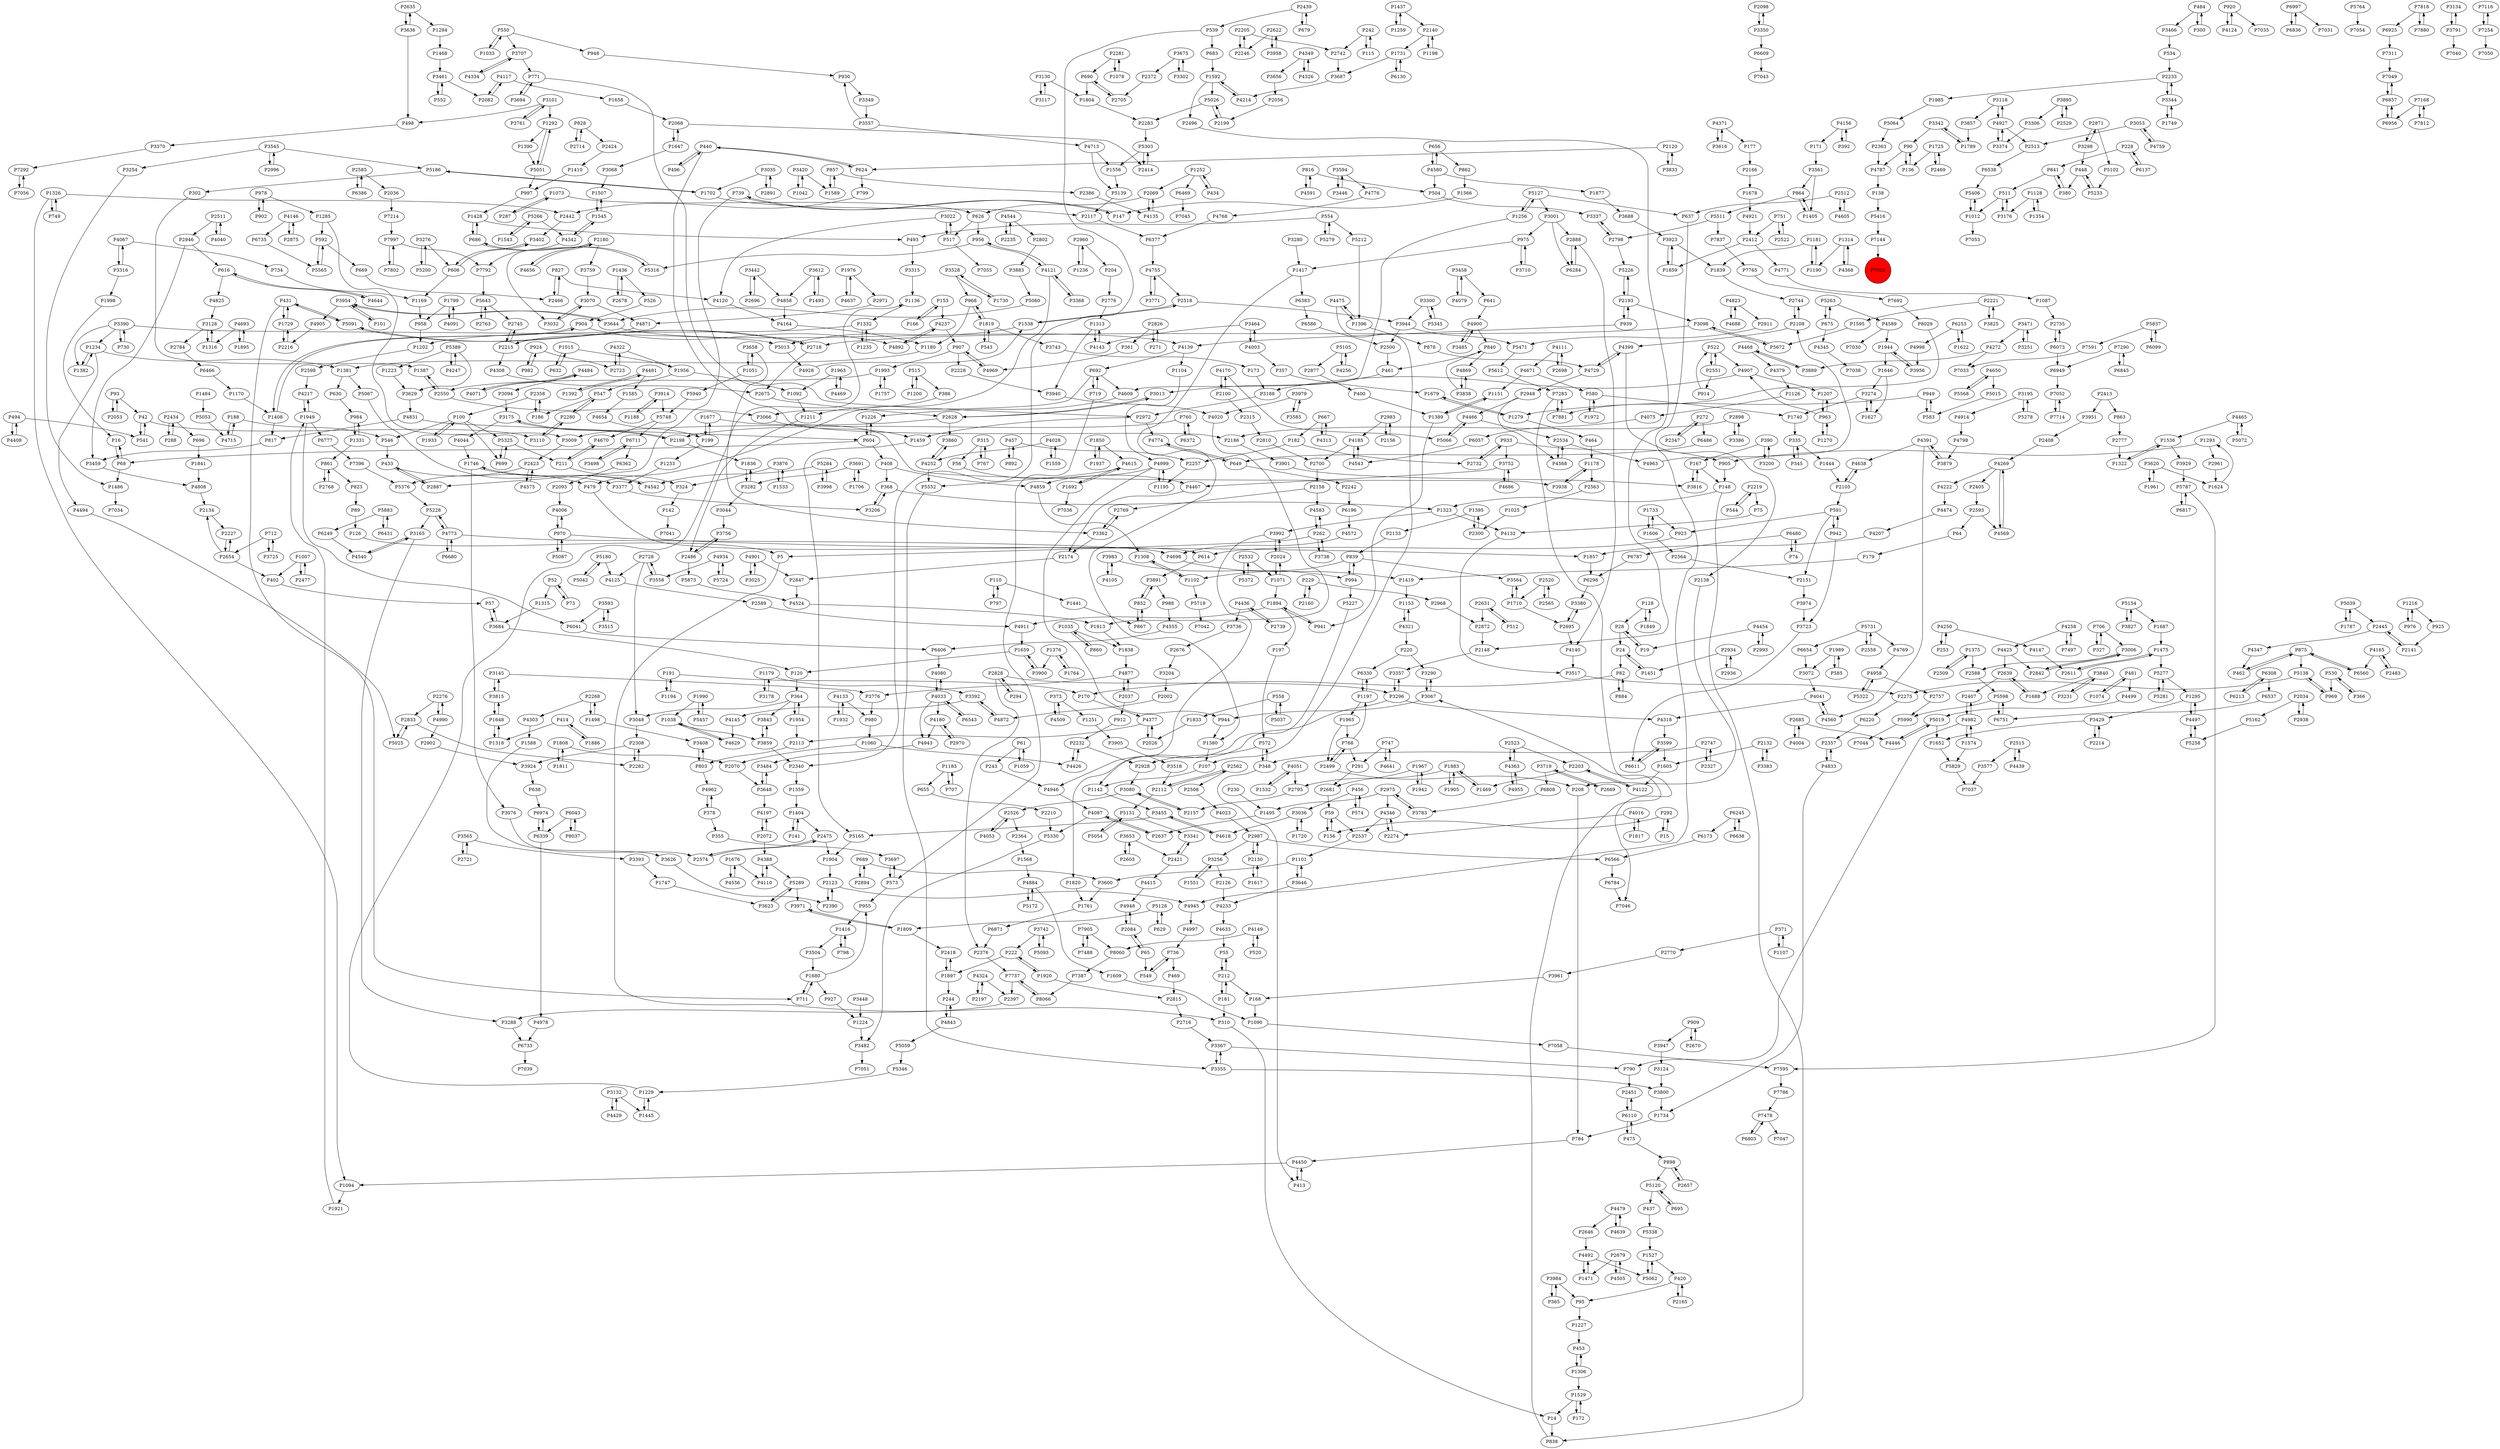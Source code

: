 digraph {
	P1428 -> P493
	P1498 -> P3408
	P2442 -> P3402
	P968 -> P1180
	P4877 -> P2037
	P2072 -> P4197
	P2358 -> P100
	P1687 -> P1475
	P4962 -> P378
	P3761 -> P3101
	P2098 -> P3350
	P1007 -> P2477
	P4067 -> P734
	P4143 -> P1313
	P3992 -> P2024
	P2961 -> P1624
	P3165 -> P3288
	P504 -> P3337
	P89 -> P126
	P4466 -> P5066
	P5568 -> P4650
	P3175 -> P2198
	P1007 -> P402
	P839 -> P994
	P1376 -> P1764
	P2523 -> P2203
	P4033 -> P4180
	P4197 -> P2072
	P2002 -> P4872
	P1252 -> P434
	P14 -> P838
	P768 -> P1197
	P4020 -> P1913
	P1436 -> P526
	P3974 -> P3723
	P138 -> P5416
	P2728 -> P4125
	P3648 -> P4197
	P4140 -> P3517
	P4871 -> P2215
	P2871 -> P3298
	P5062 -> P1527
	P1059 -> P61
	P1012 -> P5406
	P4222 -> P4474
	P2108 -> P4399
	P481 -> P1074
	P6537 -> P6751
	P3302 -> P3675
	P1322 -> P1536
	P534 -> P2233
	P1894 -> P197
	P335 -> P1444
	P2232 -> P2928
	P1993 -> P1757
	P7905 -> P7488
	P3464 -> P4003
	P3350 -> P2098
	P2157 -> P3080
	P1809 -> P2418
	P420 -> P2165
	P2993 -> P4454
	P5087 -> P970
	P1404 -> P141
	P4715 -> P188
	P1354 -> P1128
	P4117 -> P1658
	P1897 -> P2418
	P898 -> P2657
	P6298 -> P3380
	P790 -> P2451
	P920 -> P4124
	P68 -> P16
	P1877 -> P3688
	P2412 -> P4771
	P827 -> P2466
	P2551 -> P914
	P6997 -> P6836
	P2423 -> P5376
	P2888 -> P6284
	P3504 -> P1680
	P1416 -> P3504
	P1605 -> P4122
	P4755 -> P3771
	P3594 -> P3446
	P1841 -> P4808
	P498 -> P3370
	P3274 -> P1627
	P4349 -> P4326
	P2744 -> P2108
	P686 -> P5316
	P1710 -> P2695
	P5131 -> P5054
	P4650 -> P5568
	P3697 -> P573
	P912 -> P2232
	P4997 -> P736
	P4637 -> P1976
	P4921 -> P2412
	P4237 -> P907
	P4347 -> P462
	P4575 -> P2423
	P1622 -> P6253
	P1734 -> P784
	P1256 -> P4609
	P5764 -> P7054
	P220 -> P3290
	P4798 -> P3879
	P390 -> P167
	P2934 -> P1451
	P857 -> P2386
	P994 -> P839
	P592 -> P669
	P100 -> P1933
	P626 -> P956
	P2565 -> P2520
	P4481 -> P1585
	P2268 -> P1498
	P2340 -> P1359
	P2280 -> P547
	P5719 -> P7042
	P3442 -> P4858
	P4474 -> P4207
	P1259 -> P1437
	P4943 -> P3484
	P294 -> P2828
	P1725 -> P136
	P4524 -> P1913
	P3742 -> P5093
	P949 -> P583
	P4147 -> P2611
	P949 -> P1279
	P2739 -> P4436
	P2445 -> P2141
	P1316 -> P3128
	P630 -> P984
	P3455 -> P5165
	P4363 -> P2523
	P1857 -> P6298
	P5072 -> P4465
	P3688 -> P3923
	P4492 -> P1471
	P3390 -> P5013
	P3251 -> P3471
	P574 -> P456
	P4946 -> P4087
	P3101 -> P3761
	P1659 -> P3900
	P3938 -> P1178
	P4773 -> P5228
	P573 -> P3697
	P541 -> P42
	P707 -> P1183
	P2551 -> P522
	P16 -> P68
	P4170 -> P2100
	P4589 -> P7030
	P1234 -> P1382
	P302 -> P1387
	P930 -> P3349
	P15 -> P292
	P3984 -> P365
	P3124 -> P3800
	P4016 -> P2274
	P2123 -> P2390
	P469 -> P2815
	P1417 -> P1380
	P4149 -> P520
	P4149 -> P8060
	P5066 -> P4466
	P3393 -> P1747
	P3593 -> P3515
	P6611 -> P3599
	P1382 -> P1234
	P6220 -> P2357
	P5059 -> P5346
	P4823 -> P2911
	P924 -> P982
	P5552 -> P3355
	P768 -> P291
	P484 -> P300
	P7478 -> P6803
	P1405 -> P864
	P522 -> P4907
	P771 -> P2972
	P1292 -> P1390
	P90 -> P136
	P580 -> P1972
	P2424 -> P1410
	P288 -> P2434
	P2282 -> P2308
	P712 -> P3725
	P390 -> P3200
	P7214 -> P7997
	P2898 -> P2186
	P1107 -> P371
	P291 -> P2681
	P4388 -> P4110
	P3001 -> P6284
	P1617 -> P2130
	P2469 -> P1725
	P4771 -> P1087
	P4755 -> P2518
	P1094 -> P1921
	P2113 -> P803
	P1390 -> P5051
	P3044 -> P3756
	P5105 -> P4256
	P7591 -> P7033
	P3001 -> P2888
	P5015 -> P583
	P2611 -> P1475
	P6073 -> P6949
	P1178 -> P2563
	P4185 -> P2700
	P82 -> P170
	P4324 -> P2397
	P1559 -> P4028
	P624 -> P440
	P924 -> P2723
	P2747 -> P348
	P958 -> P1202
	P4572 -> P4698
	P675 -> P4345
	P5154 -> P3827
	P2105 -> P591
	P4170 -> P5066
	P366 -> P530
	P2875 -> P4146
	P5064 -> P2363
	P153 -> P166
	P4436 -> P2739
	P4346 -> P2537
	P3710 -> P975
	P4945 -> P4997
	P1985 -> P5064
	P1895 -> P4693
	P909 -> P2670
	P2654 -> P2227
	P3035 -> P2891
	P655 -> P2210
	P3545 -> P3254
	P6469 -> P7045
	P3098 -> P2718
	P5883 -> P6249
	P695 -> P5120
	P4892 -> P4237
	P335 -> P345
	P7997 -> P7792
	P1073 -> P287
	P3833 -> P2120
	P3594 -> P4776
	P3471 -> P4272
	P616 -> P4825
	P5731 -> P2558
	P2215 -> P4308
	P5 -> P310
	P3429 -> P2214
	P840 -> P4869
	P4859 -> P1308
	P4774 -> P649
	P3771 -> P4755
	P3840 -> P3231
	P2034 -> P2938
	P2718 -> P2675
	P2987 -> P6566
	P2130 -> P2987
	P2216 -> P1729
	P8029 -> P7881
	P197 -> P572
	P1990 -> P1038
	P3256 -> P1551
	P573 -> P955
	P414 -> P1886
	P2972 -> P1459
	P1015 -> P1956
	P7818 -> P6925
	P4146 -> P2875
	P1949 -> P6041
	P7997 -> P7802
	P4982 -> P2407
	P1252 -> P2069
	P3859 -> P2340
	P1652 -> P5829
	P6383 -> P6586
	P4580 -> P1877
	P4391 -> P3879
	P3022 -> P517
	P2523 -> P4363
	P1949 -> P6777
	P3298 -> P448
	P6609 -> P7043
	P2439 -> P679
	P1170 -> P1408
	P1035 -> P860
	P4544 -> P2802
	P3653 -> P2421
	P2522 -> P751
	P4877 -> P3776
	P3725 -> P712
	P892 -> P457
	P1595 -> P5672
	P2558 -> P5731
	P1574 -> P5829
	P1677 -> P199
	P3752 -> P4467
	P2308 -> P2282
	P6330 -> P1197
	P28 -> P19
	P402 -> P57
	P3420 -> P1589
	P315 -> P56
	P1545 -> P4342
	P6099 -> P5837
	P5172 -> P4884
	P1226 -> P604
	P4321 -> P220
	P6308 -> P6537
	P683 -> P1592
	P1408 -> P904
	P1416 -> P798
	P4091 -> P1799
	P6480 -> P74
	P4446 -> P5019
	P1313 -> P4143
	P3485 -> P4900
	P768 -> P2499
	P3342 -> P90
	P1883 -> P1905
	P2698 -> P4111
	P526 -> P904
	P494 -> P4408
	P7396 -> P5376
	P1536 -> P1322
	P4823 -> P4688
	P3743 -> P173
	P2205 -> P2742
	P4345 -> P7038
	P5289 -> P3971
	P3838 -> P4869
	P4326 -> P4349
	P5200 -> P3276
	P970 -> P4006
	P546 -> P433
	P2174 -> P2847
	P878 -> P4729
	P2888 -> P4140
	P692 -> P719
	P1486 -> P7034
	P686 -> P1428
	P1624 -> P1293
	P948 -> P930
	P1285 -> P3009
	P4003 -> P357
	P6711 -> P3498
	P167 -> P3816
	P1313 -> P3940
	P3827 -> P5154
	P1538 -> P5013
	P1169 -> P958
	P4322 -> P1956
	P220 -> P6330
	P5565 -> P592
	P5102 -> P5233
	P1408 -> P817
	P5165 -> P1904
	P7283 -> P7046
	P6925 -> P7311
	P591 -> P942
	P3254 -> P1486
	P4468 -> P3889
	P2550 -> P3066
	P2716 -> P3367
	P1592 -> P5026
	P110 -> P797
	P1731 -> P6130
	P24 -> P1451
	P1799 -> P4091
	P5093 -> P3742
	P3561 -> P864
	P2414 -> P5303
	P4023 -> P2987
	P5180 -> P4125
	P3368 -> P4121
	P4927 -> P3118
	P1976 -> P4637
	P1648 -> P3815
	P7905 -> P8060
	P7290 -> P6949
	P2520 -> P1710
	P3134 -> P3791
	P3374 -> P4927
	P4121 -> P3368
	P4121 -> P956
	P3900 -> P1659
	P6480 -> P6787
	P2439 -> P539
	P547 -> P186
	P1331 -> P984
	P73 -> P52
	P5091 -> P431
	P3392 -> P4145
	P3128 -> P2784
	P7116 -> P7254
	P408 -> P368
	P2407 -> P4982
	P3895 -> P2529
	P550 -> P3707
	P2276 -> P2833
	P272 -> P2347
	P3623 -> P5289
	P852 -> P867
	P3280 -> P1417
	P1179 -> P3178
	P364 -> P3048
	P3924 -> P638
	P1606 -> P1733
	P3006 -> P2842
	P4075 -> P6057
	P6784 -> P7046
	P3296 -> P3357
	P2037 -> P4877
	P182 -> P2732
	P2180 -> P3759
	P3446 -> P3594
	P1417 -> P6383
	P1035 -> P1838
	P558 -> P1833
	P4901 -> P3025
	P42 -> P541
	P6377 -> P4755
	P7168 -> P6956
	P3482 -> P7051
	P4346 -> P2274
	P1306 -> P453
	P2126 -> P4233
	P4497 -> P5258
	P3565 -> P3393
	P2140 -> P1731
	P624 -> P799
	P3646 -> P1101
	P4978 -> P6733
	P1507 -> P1545
	P6560 -> P875
	P5837 -> P6099
	P2842 -> P3006
	P4670 -> P211
	P4439 -> P2515
	P2675 -> P2628
	P3859 -> P3843
	P2165 -> P420
	P2315 -> P2810
	P262 -> P3738
	P1730 -> P3528
	P4469 -> P1963
	P1920 -> P222
	P2872 -> P2148
	P4252 -> P5552
	P6057 -> P4543
	P2357 -> P4833
	P861 -> P823
	P4540 -> P3165
	P4969 -> P907
	P4467 -> P2174
	P3118 -> P3857
	P7714 -> P7052
	P530 -> P969
	P1306 -> P1529
	P433 -> P479
	P2971 -> P4871
	P2728 -> P3558
	P1256 -> P5127
	P3905 -> P3518
	P816 -> P4591
	P368 -> P1323
	P5303 -> P1556
	P4051 -> P2795
	P2802 -> P3883
	P2696 -> P3442
	P6253 -> P1622
	P6680 -> P4773
	P2300 -> P1395
	P1702 -> P5186
	P355 -> P3697
	P1731 -> P3687
	P3130 -> P1804
	P1819 -> P3743
	P142 -> P7041
	P2327 -> P2747
	P939 -> P2193
	P242 -> P2742
	P816 -> P504
	P3117 -> P3130
	P5042 -> P5180
	P4776 -> P4768
	P1747 -> P3623
	P616 -> P4644
	P3067 -> P944
	P3282 -> P1836
	P2603 -> P3653
	P4105 -> P3983
	P2654 -> P2134
	P2515 -> P3577
	P2718 -> P5091
	P3954 -> P101
	P8066 -> P7737
	P5284 -> P4542
	P6372 -> P760
	P1761 -> P6871
	P4825 -> P3128
	P4391 -> P4638
	P4999 -> P1195
	P3658 -> P3362
	P942 -> P591
	P1954 -> P364
	P3101 -> P498
	P2134 -> P2227
	P3719 -> P6808
	P2676 -> P3204
	P530 -> P366
	P2512 -> P4605
	P4481 -> P1392
	P292 -> P15
	P988 -> P4555
	P3461 -> P552
	P1092 -> P1211
	P6777 -> P7396
	P1746 -> P4542
	P3646 -> P4233
	P799 -> P2442
	P1179 -> P3392
	P751 -> P2522
	P300 -> P484
	P2894 -> P689
	P128 -> P28
	P656 -> P862
	P3036 -> P1720
	P1389 -> P1151
	P3616 -> P4371
	P4041 -> P4560
	P1692 -> P4615
	P3719 -> P2669
	P626 -> P517
	P2705 -> P690
	P1894 -> P941
	P4833 -> P1734
	P1961 -> P3620
	P739 -> P147
	P42 -> P3110
	P136 -> P90
	P4583 -> P262
	P6431 -> P5883
	P440 -> P496
	P4125 -> P2589
	P1437 -> P2140
	P554 -> P493
	P689 -> P3600
	P706 -> P3006
	P2423 -> P4575
	P3951 -> P2408
	P719 -> P573
	P4556 -> P1676
	P4120 -> P4164
	P5258 -> P4497
	P3545 -> P2996
	P1658 -> P2068
	P1606 -> P2564
	P448 -> P380
	P65 -> P549
	P3691 -> P1706
	P4773 -> P6680
	P4033 -> P4943
	P2588 -> P5598
	P1956 -> P1092
	P862 -> P1566
	P378 -> P4962
	P461 -> P3013
	P364 -> P3843
	P3947 -> P3124
	P3429 -> P1652
	P5748 -> P6711
	P861 -> P2768
	P3094 -> P3175
	P208 -> P784
	P2563 -> P1025
	P1956 -> P547
	P7812 -> P7168
	P3342 -> P1789
	P4633 -> P55
	P4484 -> P4071
	P3944 -> P5471
	P2628 -> P3860
	P1680 -> P711
	P2635 -> P3636
	P4544 -> P2235
	P191 -> P1194
	P5051 -> P997
	P7478 -> P7047
	P2631 -> P512
	P7881 -> P7283
	P52 -> P73
	P3110 -> P2280
	P3684 -> P120
	P2798 -> P3337
	P2828 -> P294
	P3961 -> P168
	P1468 -> P3461
	P6803 -> P7478
	P413 -> P4450
	P2975 -> P3783
	P365 -> P3984
	P5511 -> P2798
	P994 -> P5227
	P2180 -> P4656
	P4342 -> P7792
	P327 -> P706
	P3979 -> P3585
	P736 -> P549
	P3175 -> P4044
	P2486 -> P5873
	P5990 -> P7044
	P734 -> P1169
	P4713 -> P1556
	P1498 -> P2268
	P4568 -> P2534
	P3118 -> P4927
	P244 -> P4843
	P345 -> P335
	P2158 -> P4583
	P2593 -> P64
	P4934 -> P3558
	P583 -> P949
	P3891 -> P988
	P2776 -> P1313
	P1060 -> P4426
	P1295 -> P3429
	P2574 -> P2475
	P4269 -> P4222
	P4639 -> P4479
	P841 -> P380
	P5091 -> P2718
	P515 -> P1200
	P5228 -> P4773
	P907 -> P4969
	P904 -> P4892
	P3857 -> P1789
	P920 -> P7035
	P2898 -> P3386
	P2140 -> P1198
	P2622 -> P3958
	P4591 -> P816
	P3274 -> P1740
	P5281 -> P5277
	P604 -> P68
	P6956 -> P6857
	P4033 -> P4080
	P5731 -> P4769
	P5019 -> P4446
	P6308 -> P6213
	P1183 -> P707
	P2193 -> P3098
	P6339 -> P4978
	P5105 -> P2877
	P171 -> P3561
	P3983 -> P994
	P6845 -> P7290
	P4858 -> P4164
	P186 -> P2358
	P3707 -> P4334
	P1285 -> P592
	P2593 -> P4569
	P4132 -> P3517
	P5277 -> P5281
	P517 -> P7055
	P2072 -> P4388
	P550 -> P948
	P5724 -> P4934
	P4609 -> P1226
	P2483 -> P4165
	P6836 -> P6997
	P1445 -> P1229
	P2635 -> P1294
	P2589 -> P4911
	P4958 -> P5322
	P1197 -> P1965
	P3940 -> P4020
	P1236 -> P2960
	P4067 -> P3316
	P3080 -> P2157
	P4258 -> P4425
	P550 -> P1033
	P2513 -> P6538
	P4955 -> P4363
	P448 -> P5233
	P147 -> P739
	P1202 -> P2598
	P1679 -> P1279
	P3752 -> P4686
	P4040 -> P2511
	P3032 -> P3070
	P4688 -> P4823
	P3367 -> P3355
	P543 -> P1819
	P6654 -> P3072
	P1920 -> P2815
	P2714 -> P828
	P1729 -> P431
	P2654 -> P402
	P4165 -> P6560
	P6043 -> P6339
	P1180 -> P1381
	P100 -> P546
	P2421 -> P3341
	P93 -> P42
	P1894 -> P4911
	P400 -> P1389
	P1294 -> P1468
	P1437 -> P1259
	P3984 -> P95
	P5598 -> P6751
	P2987 -> P2130
	P3914 -> P5748
	P3815 -> P1648
	P2268 -> P4303
	P1292 -> P5051
	P7818 -> P7880
	P2386 -> P4135
	P7497 -> P4258
	P1469 -> P1883
	P2500 -> P461
	P817 -> P3459
	P3653 -> P2603
	P100 -> P5325
	P2372 -> P2705
	P1989 -> P3072
	P2132 -> P1605
	P1326 -> P749
	P4247 -> P5389
	P2105 -> P4638
	P1012 -> P7053
	P4928 -> P1538
	P1538 -> P2518
	P6253 -> P4998
	P2197 -> P4324
	P3195 -> P4914
	P3066 -> P1459
	P2193 -> P939
	P1543 -> P5266
	P1648 -> P1318
	P3128 -> P1316
	P522 -> P2551
	P1451 -> P24
	P3067 -> P3290
	P6466 -> P1170
	P7311 -> P7049
	P1126 -> P4075
	P4041 -> P4318
	P4111 -> P2698
	P2562 -> P2112
	P5026 -> P2283
	P3458 -> P4079
	P3006 -> P2588
	P3290 -> P3067
	P2960 -> P1236
	P1293 -> P905
	P4927 -> P2513
	P2198 -> P3175
	P1441 -> P867
	P315 -> P767
	P153 -> P4237
	P1038 -> P3859
	P978 -> P902
	P1181 -> P1190
	P3377 -> P3206
	P6949 -> P7052
	P272 -> P6486
	P2405 -> P2593
	P3558 -> P2728
	P2024 -> P1071
	P1033 -> P550
	P2228 -> P3940
	P3956 -> P1944
	P4905 -> P2216
	P1375 -> P2509
	P2082 -> P4117
	P3687 -> P4214
	P2970 -> P4180
	P5051 -> P1292
	P4028 -> P4252
	P864 -> P1405
	P4494 -> P5025
	P2877 -> P400
	P1592 -> P2496
	P1323 -> P4132
	P494 -> P541
	P1592 -> P4214
	P3825 -> P2221
	P5120 -> P695
	P6586 -> P2500
	P898 -> P5120
	P6817 -> P5787
	P3296 -> P1820
	P3098 -> P5672
	P287 -> P1073
	P324 -> P142
	P2768 -> P861
	P3518 -> P2112
	P1585 -> P4654
	P222 -> P1897
	P3901 -> P3816
	P4808 -> P2134
	P1545 -> P1507
	P2308 -> P3924
	P228 -> P841
	P4907 -> P3188
	P3675 -> P2372
	P2100 -> P2315
	P1308 -> P1102
	P2670 -> P909
	P2723 -> P4322
	P5389 -> P3629
	P2242 -> P6196
	P4269 -> P2405
	P614 -> P3891
	P5139 -> P2117
	P3068 -> P1507
	P749 -> P1326
	P6130 -> P1731
	P2678 -> P1436
	P592 -> P5565
	P970 -> P1857
	P3577 -> P7037
	P3206 -> P368
	P6871 -> P2376
	P3565 -> P2721
	P1151 -> P1389
	P3296 -> P4318
	P262 -> P4583
	P3876 -> P324
	P2024 -> P3992
	P3009 -> P2423
	P699 -> P5325
	P2068 -> P1647
	P803 -> P3408
	P3648 -> P3484
	P4569 -> P4269
	P1404 -> P2475
	P4901 -> P2847
	P120 -> P364
	P6711 -> P6362
	P4884 -> P5172
	P4982 -> P790
	P4111 -> P4671
	P1235 -> P1332
	P2695 -> P4140
	P606 -> P1169
	P3843 -> P3859
	P2960 -> P204
	P2518 -> P3944
	P1944 -> P3956
	P6041 -> P6406
	P212 -> P55
	P4479 -> P4639
	P2637 -> P4087
	P4003 -> P3464
	P2520 -> P2565
	P115 -> P242
	P2233 -> P1985
	P520 -> P4149
	P2518 -> P1538
	P56 -> P4467
	P3315 -> P1136
	P6137 -> P228
	P166 -> P153
	P1967 -> P2681
	P1181 -> P1839
	P2639 -> P2407
	P606 -> P3402
	P4156 -> P171
	P679 -> P2439
	P3390 -> P1382
	P4729 -> P2948
	P1680 -> P927
	P4233 -> P4633
	P2550 -> P1387
	P1820 -> P1761
	P3599 -> P6611
	P310 -> P14
	P747 -> P4641
	P7052 -> P7714
	P204 -> P2776
	P2186 -> P3901
	P1972 -> P580
	P5330 -> P3482
	P1532 -> P4051
	P4146 -> P6735
	P5406 -> P1012
	P969 -> P5138
	P262 -> P5
	P2508 -> P4023
	P852 -> P3891
	P211 -> P4670
	P5672 -> P3098
	P5940 -> P5748
	P4914 -> P4798
	P75 -> P4132
	P1190 -> P1181
	P5873 -> P4524
	P1211 -> P2486
	P4133 -> P1932
	P1921 -> P1949
	P3188 -> P2972
	P1315 -> P3684
	P6196 -> P4572
	P2219 -> P544
	P667 -> P182
	P760 -> P2198
	P6110 -> P475
	P1234 -> P4494
	P2108 -> P2744
	P4787 -> P138
	P3282 -> P3044
	P172 -> P1529
	P554 -> P5279
	P3048 -> P2308
	P3195 -> P5278
	P2946 -> P3459
	P4408 -> P494
	P1646 -> P3274
	P604 -> P1226
	P357 -> P1679
	P3691 -> P3282
	P3620 -> P1624
	P3838 -> P840
	P7144 -> P7029
	P840 -> P461
	P515 -> P386
	P3954 -> P4905
	P1574 -> P4982
	P4053 -> P2526
	P1804 -> P2283
	P1234 -> P1381
	P1746 -> P3076
	P2534 -> P4963
	P6110 -> P2451
	P2084 -> P65
	P4729 -> P4399
	P52 -> P1315
	P5154 -> P1687
	P5289 -> P3623
	P2130 -> P1617
	P364 -> P1954
	P5019 -> P1652
	P2763 -> P5643
	P2679 -> P4505
	P3362 -> P2769
	P253 -> P4250
	P3883 -> P5060
	P2056 -> P2199
	P1749 -> P3344
	P6733 -> P7039
	P1101 -> P3600
	P2227 -> P2654
	P440 -> P2186
	P7786 -> P7478
	P3891 -> P852
	P3383 -> P2132
	P1937 -> P1850
	P199 -> P1677
	P1251 -> P3905
	P3564 -> P1710
	P875 -> P462
	P2221 -> P1595
	P4121 -> P479
	P1551 -> P3256
	P3288 -> P6733
	P3022 -> P4120
	P1965 -> P768
	P1963 -> P4469
	P5060 -> P3644
	P414 -> P1318
	P1153 -> P4321
	P982 -> P924
	P4117 -> P2082
	P2123 -> P4945
	P126 -> P5
	P2120 -> P624
	P7283 -> P7881
	P4256 -> P5105
	P2198 -> P1836
	P74 -> P6480
	P914 -> P522
	P547 -> P2280
	P4436 -> P3736
	P179 -> P1419
	P984 -> P1331
	P3958 -> P2622
	P4214 -> P1592
	P1227 -> P453
	P1071 -> P1894
	P1216 -> P925
	P4650 -> P5015
	P689 -> P2894
	P110 -> P1441
	P2026 -> P4377
	P907 -> P1993
	P580 -> P1740
	P1789 -> P3342
	P59 -> P2537
	P860 -> P1035
	P371 -> P2770
	P5026 -> P2199
	P784 -> P4450
	P1904 -> P2123
	P496 -> P440
	P6857 -> P7049
	P6974 -> P6339
	P649 -> P2242
	P5303 -> P2414
	P975 -> P1417
	P909 -> P3947
	P3341 -> P2421
	P823 -> P89
	P2975 -> P1495
	P3013 -> P2628
	P4644 -> P616
	P101 -> P3954
	P5278 -> P3195
	P453 -> P1306
	P1396 -> P4475
	P5837 -> P7591
	P2828 -> P2376
	P2274 -> P4346
	P2445 -> P4347
	P857 -> P1589
	P2975 -> P4346
	P3889 -> P4468
	P4004 -> P2685
	P2769 -> P3362
	P3357 -> P3296
	P4139 -> P692
	P1527 -> P5062
	P4145 -> P4629
	P7387 -> P8066
	P4509 -> P373
	P4638 -> P2105
	P82 -> P884
	P1419 -> P1153
	P1090 -> P7058
	P5322 -> P4958
	P2486 -> P3756
	P5372 -> P2532
	P3929 -> P5787
	P1849 -> P128
	P2364 -> P1568
	P2408 -> P4269
	P4454 -> P2993
	P3528 -> P1730
	P3515 -> P3593
	P4831 -> P817
	P5316 -> P686
	P2376 -> P7737
	P4693 -> P1895
	P1676 -> P4110
	P4963 -> P2108
	P3355 -> P3367
	P2466 -> P827
	P4371 -> P177
	P1609 -> P1090
	P798 -> P1416
	P1195 -> P4999
	P1527 -> P420
	P902 -> P978
	P3600 -> P1761
	P2412 -> P1859
	P1680 -> P955
	P2156 -> P2983
	P1932 -> P4133
	P667 -> P4313
	P1025 -> P2300
	P3256 -> P2126
	P4080 -> P4033
	P7837 -> P7765
	P7049 -> P6857
	P4313 -> P667
	P1178 -> P3938
	P6735 -> P5565
	P5186 -> P302
	P3200 -> P390
	P5787 -> P7595
	P4399 -> P2138
	P3466 -> P534
	P2810 -> P2700
	P1886 -> P414
	P456 -> P574
	P7692 -> P8029
	P1566 -> P147
	P2871 -> P5102
	P6386 -> P2585
	P440 -> P624
	P1293 -> P2961
	P3448 -> P1224
	P730 -> P3390
	P4759 -> P3053
	P61 -> P243
	P3053 -> P2513
	P963 -> P4907
	P177 -> P2166
	P3612 -> P1493
	P475 -> P898
	P692 -> P4609
	P5389 -> P1223
	P230 -> P1495
	P956 -> P5316
	P4133 -> P980
	P8060 -> P7387
	P4342 -> P1545
	P4318 -> P3599
	P408 -> P4859
	P8037 -> P6043
	P2233 -> P3344
	P5228 -> P3165
	P3684 -> P57
	P371 -> P1107
	P4990 -> P2276
	P1436 -> P2678
	P4872 -> P3392
	P4207 -> P1857
	P2215 -> P2745
	P348 -> P572
	P2826 -> P361
	P3076 -> P2574
	P1207 -> P963
	P475 -> P6110
	P2631 -> P2872
	P3979 -> P4020
	P939 -> P4139
	P6043 -> P8037
	P3815 -> P3145
	P3498 -> P6711
	P1954 -> P2113
	P3944 -> P2500
	P457 -> P892
	P4165 -> P2483
	P2646 -> P4492
	P4272 -> P3889
	P5277 -> P1295
	P1395 -> P2133
	P4686 -> P3752
	P760 -> P6372
	P1060 -> P2070
	P457 -> P2257
	P6073 -> P2735
	P7056 -> P7292
	P2100 -> P4170
	P3145 -> P3776
	P1051 -> P5940
	P2833 -> P2282
	P348 -> P413
	P1318 -> P1648
	P2685 -> P4004
	P1229 -> P1445
	P2669 -> P3719
	P1729 -> P2216
	P188 -> P546
	P4258 -> P7497
	P3080 -> P2526
	P4454 -> P19
	P1799 -> P958
	P4164 -> P1180
	P3971 -> P1809
	P1710 -> P3564
	P3392 -> P4872
	P3362 -> P2174
	P1993 -> P2550
	P1038 -> P4629
	P2833 -> P5025
	P2281 -> P1078
	P7254 -> P7116
	P2276 -> P4990
	P6543 -> P4033
	P1556 -> P5139
	P1381 -> P630
	P3204 -> P2002
	P3035 -> P1702
	P5279 -> P554
	P4252 -> P3860
	P2203 -> P4122
	P188 -> P4715
	P1787 -> P5039
	P905 -> P148
	P706 -> P327
	P4377 -> P2113
	P2148 -> P3357
	P5138 -> P2275
	P1859 -> P3923
	P5227 -> P4946
	P933 -> P2732
	P4900 -> P840
	P4998 -> P3956
	P1720 -> P3036
	P1326 -> P1094
	P1102 -> P1308
	P2728 -> P3048
	P1252 -> P6469
	P638 -> P6974
	P368 -> P3206
	P373 -> P1251
	P3557 -> P4713
	P554 -> P5212
	P3370 -> P7292
	P6406 -> P4080
	P2742 -> P3687
	P4589 -> P1944
	P5053 -> P4715
	P1942 -> P1967
	P2777 -> P1322
	P4016 -> P1817
	P4629 -> P1038
	P2280 -> P3110
	P3316 -> P1998
	P2397 -> P3288
	P199 -> P1233
	P5338 -> P1527
	P2496 -> P2148
	P2151 -> P3974
	P2537 -> P1101
	P944 -> P1380
	P59 -> P156
	P978 -> P1285
	P4250 -> P4147
	P1197 -> P6330
	P3675 -> P3302
	P3636 -> P2635
	P4071 -> P4484
	P1475 -> P2611
	P2902 -> P3924
	P2221 -> P3825
	P7254 -> P7050
	P3459 -> P4808
	P1136 -> P1332
	P2084 -> P4948
	P3658 -> P1051
	P656 -> P4580
	P3471 -> P3251
	P1495 -> P2637
	P2117 -> P6377
	P841 -> P511
	P3300 -> P5345
	P2948 -> P4466
	P6245 -> P6638
	P2180 -> P3032
	P544 -> P2219
	P3742 -> P222
	P4907 -> P1207
	P5263 -> P4589
	P1194 -> P191
	P2132 -> P3383
	P3694 -> P771
	P3561 -> P1405
	P3072 -> P4041
	P1725 -> P2469
	P1216 -> P976
	P464 -> P1178
	P2138 -> P208
	P2983 -> P2156
	P19 -> P28
	P4948 -> P2084
	P2972 -> P4774
	P2499 -> P208
	P433 -> P2887
	P2363 -> P4787
	P6808 -> P3783
	P170 -> P4377
	P7802 -> P7997
	P3402 -> P606
	P2679 -> P1471
	P5416 -> P7144
	P1380 -> P107
	P1976 -> P2971
	P3276 -> P606
	P690 -> P2705
	P747 -> P291
	P4466 -> P2534
	P1811 -> P1808
	P1314 -> P4368
	P3367 -> P790
	P1323 -> P3992
	P1270 -> P963
	P4671 -> P1151
	P373 -> P4509
	P4425 -> P2842
	P5263 -> P675
	P2112 -> P2562
	P1392 -> P4481
	P4505 -> P2679
	P2928 -> P3080
	P2421 -> P4415
	P2526 -> P2364
	P3380 -> P2695
	P4560 -> P4041
	P2757 -> P5990
	P1998 -> P16
	P1819 -> P543
	P1588 -> P3626
	P173 -> P3188
	P1071 -> P2024
	P2564 -> P2151
	P3876 -> P1533
	P3344 -> P2233
	P3629 -> P4831
	P4843 -> P5059
	P4180 -> P2970
	P968 -> P1819
	P2070 -> P3648
	P7792 -> P5643
	P7488 -> P7905
	P479 -> P614
	P4250 -> P253
	P3355 -> P3800
	P1678 -> P4921
	P3484 -> P3648
	P803 -> P4962
	P1128 -> P1354
	P2347 -> P272
	P243 -> P4946
	P2275 -> P6220
	P3626 -> P2390
	P4450 -> P1094
	P1990 -> P5457
	P1702 -> P2117
	P4363 -> P4955
	P2509 -> P1375
	P980 -> P1060
	P5643 -> P2763
	P3455 -> P4618
	P976 -> P1216
	P4051 -> P1532
	P3344 -> P1749
	P2987 -> P3256
	P2770 -> P3961
	P3759 -> P3070
	P6638 -> P6245
	P637 -> P4945
	P4618 -> P3455
	P431 -> P5091
	P4958 -> P2757
	P517 -> P3022
	P572 -> P2928
	P1389 -> P941
	P2585 -> P2036
	P1104 -> P4999
	P1375 -> P2588
	P2160 -> P229
	P3656 -> P2056
	P211 -> P324
	P2257 -> P1195
	P4656 -> P2180
	P1078 -> P2281
	P875 -> P5138
	P1529 -> P14
	P4475 -> P1396
	P55 -> P212
	P222 -> P1920
	P3316 -> P4067
	P3840 -> P1688
	P93 -> P2053
	P378 -> P355
	P632 -> P1015
	P2732 -> P933
	P456 -> P3036
	P6538 -> P5406
	P181 -> P310
	P3860 -> P4252
	P4615 -> P5552
	P3053 -> P4759
	P591 -> P923
	P1074 -> P481
	P2036 -> P7214
	P2451 -> P6110
	P5325 -> P699
	P1850 -> P4615
	P2037 -> P912
	P4927 -> P3374
	P3517 -> P2275
	P5127 -> P637
	P4654 -> P199
	P864 -> P5511
	P4033 -> P6543
	P3783 -> P2975
	P907 -> P2228
	P181 -> P212
	P167 -> P148
	P3442 -> P2696
	P2475 -> P1904
	P4426 -> P2232
	P828 -> P2424
	P2828 -> P3296
	P242 -> P115
	P4399 -> P4729
	P2141 -> P2445
	P2747 -> P2327
	P4499 -> P5019
	P1676 -> P4556
	P4492 -> P5062
	P4773 -> P4698
	P2700 -> P2158
	P3895 -> P3306
	P7168 -> P7812
	P4999 -> P944
	P5128 -> P1809
	P191 -> P170
	P4349 -> P3656
	P5376 -> P5228
	P3132 -> P1445
	P2477 -> P1007
	P970 -> P5087
	P1647 -> P3068
	P5039 -> P1787
	P493 -> P3315
	P5643 -> P2745
	P558 -> P5037
	P4990 -> P2902
	P4237 -> P4892
	P228 -> P6137
	P1475 -> P5277
	P1200 -> P515
	P2695 -> P3380
	P4087 -> P2637
	P1410 -> P997
	P2934 -> P2936
	P4371 -> P3616
	P2219 -> P75
	P2203 -> P1469
	P3776 -> P980
	P712 -> P2654
	P229 -> P2968
	P3276 -> P5200
	P2681 -> P59
	P3620 -> P1961
	P827 -> P4120
	P696 -> P1841
	P5748 -> P4670
	P5266 -> P1543
	P3914 -> P1188
	P4217 -> P1949
	P1493 -> P3612
	P5120 -> P437
	P431 -> P1729
	P1897 -> P244
	P2499 -> P768
	P2532 -> P5372
	P128 -> P1849
	P7290 -> P6845
	P1188 -> P3914
	P1706 -> P3691
	P875 -> P6560
	P6362 -> P2093
	P380 -> P841
	P3723 -> P6611
	P3644 -> P3954
	P3738 -> P262
	P1808 -> P1811
	P5162 -> P5258
	P2390 -> P2123
	P6284 -> P2888
	P2511 -> P4040
	P3923 -> P1859
	P5037 -> P558
	P863 -> P2777
	P955 -> P1416
	P736 -> P469
	P168 -> P1090
	P5180 -> P5042
	P4269 -> P4569
	P4475 -> P107
	P975 -> P3710
	P6245 -> P6173
	P2968 -> P2872
	P1883 -> P1469
	P3130 -> P3117
	P1042 -> P3420
	P3557 -> P930
	P4465 -> P1536
	P1757 -> P1993
	P437 -> P5338
	P5039 -> P2445
	P1295 -> P4497
	P5226 -> P2193
	P1764 -> P1376
	P4641 -> P747
	P4698 -> P1419
	P2826 -> P271
	P3337 -> P2798
	P1331 -> P861
	P4833 -> P2357
	P3458 -> P641
	P1332 -> P1235
	P1128 -> P3176
	P5266 -> P4342
	P3165 -> P4540
	P4079 -> P3458
	P3593 -> P6041
	P5025 -> P2833
	P1836 -> P3282
	P3998 -> P5284
	P1905 -> P1883
	P1692 -> P7036
	P1963 -> P1092
	P1568 -> P4884
	P767 -> P315
	P1051 -> P3658
	P539 -> P2340
	P884 -> P82
	P2948 -> P4568
	P4497 -> P1295
	P1381 -> P5067
	P3464 -> P4143
	P1223 -> P3629
	P6751 -> P5598
	P4124 -> P920
	P2685 -> P4446
	P1933 -> P100
	P3800 -> P1734
	P1733 -> P923
	P2205 -> P2246
	P5067 -> P3377
	P484 -> P3466
	P3420 -> P1042
	P4831 -> P604
	P1183 -> P655
	P549 -> P736
	P4999 -> P4859
	P4843 -> P244
	P156 -> P59
	P2069 -> P626
	P68 -> P1486
	P2946 -> P616
	P4377 -> P2026
	P649 -> P4774
	P2622 -> P2246
	P4388 -> P5289
	P1627 -> P3274
	P5471 -> P5612
	P3585 -> P3979
	P1332 -> P1202
	P1326 -> P2442
	P1102 -> P5719
	P5284 -> P3998
	P669 -> P2466
	P271 -> P2826
	P1688 -> P2639
	P4110 -> P4388
	P90 -> P4787
	P2120 -> P3833
	P1817 -> P4016
	P1428 -> P686
	P7595 -> P7786
	P867 -> P852
	P3036 -> P4618
	P7058 -> P7595
	P4185 -> P4543
	P4605 -> P2512
	P3176 -> P511
	P1733 -> P1606
	P2413 -> P3951
	P1659 -> P120
	P229 -> P2160
	P1965 -> P2499
	P4139 -> P1104
	P2936 -> P2934
	P4391 -> P4560
	P1087 -> P2735
	P4303 -> P1588
	P2358 -> P186
	P4028 -> P1559
	P797 -> P110
	P57 -> P3684
	P3992 -> P1142
	P1589 -> P857
	P3599 -> P1605
	P3612 -> P4858
	P771 -> P3694
	P1833 -> P2026
	P392 -> P4156
	P2246 -> P2205
	P4135 -> P2069
	P1529 -> P172
	P1484 -> P5053
	P5325 -> P211
	P1459 -> P5165
	P1536 -> P3929
	P462 -> P875
	P6997 -> P7031
	P839 -> P3564
	P6486 -> P649
	P6857 -> P6956
	P1819 -> P968
	P1396 -> P878
	P2562 -> P2508
	P4087 -> P5330
	P4869 -> P3838
	P3132 -> P4429
	P5511 -> P7837
	P3386 -> P2898
	P2214 -> P3429
	P100 -> P699
	P2532 -> P1071
	P552 -> P3461
	P2585 -> P6386
	P512 -> P2631
	P3816 -> P167
	P997 -> P1428
	P5127 -> P3001
	P107 -> P1142
	P2283 -> P5303
	P7737 -> P8066
	P420 -> P95
	P572 -> P348
	P3954 -> P3644
	P1142 -> P3455
	P5233 -> P448
	P923 -> P614
	P4543 -> P4185
	P3001 -> P975
	P3736 -> P2676
	P2526 -> P4053
	P3408 -> P803
	P3390 -> P730
	P1314 -> P1190
	P3298 -> P2871
	P4934 -> P5724
	P3879 -> P4391
	P838 -> P3067
	P292 -> P156
	P6213 -> P6308
	P963 -> P1207
	P4429 -> P3132
	P4180 -> P4943
	P3791 -> P7040
	P2511 -> P2946
	P2911 -> P5471
	P2199 -> P5026
	P4479 -> P2646
	P5346 -> P1229
	P5612 -> P7283
	P2598 -> P4217
	P4334 -> P3707
	P1838 -> P4877
	P386 -> P1211
	P3545 -> P5186
	P65 -> P2084
	P2434 -> P696
	P2053 -> P93
	P6566 -> P6784
	P4542 -> P1746
	P4006 -> P970
	P4415 -> P4948
	P434 -> P1252
	P5013 -> P4928
	P3145 -> P3815
	P5127 -> P1256
	P3636 -> P498
	P5212 -> P1396
	P839 -> P1102
	P28 -> P24
	P148 -> P1323
	P1101 -> P3646
	P7292 -> P7056
	P4911 -> P1659
	P3101 -> P1292
	P5389 -> P4247
	P4982 -> P1574
	P2515 -> P4439
	P2628 -> P3013
	P690 -> P1804
	P2996 -> P3545
	P2938 -> P2034
	P5131 -> P3341
	P2983 -> P4185
	P4580 -> P656
	P2475 -> P2574
	P2413 -> P863
	P629 -> P5128
	P4468 -> P4379
	P4122 -> P2203
	P6173 -> P6566
	P61 -> P1059
	P2534 -> P4568
	P1949 -> P4217
	P1677 -> P3938
	P4484 -> P3094
	P3528 -> P968
	P2639 -> P1688
	P3178 -> P1179
	P361 -> P4969
	P1198 -> P2140
	P2166 -> P1678
	P2795 -> P2157
	P2034 -> P5162
	P95 -> P1227
	P4580 -> P504
	P4693 -> P1316
	P2798 -> P5226
	P3923 -> P1839
	P511 -> P3176
	P7737 -> P2397
	P5186 -> P1702
	P4768 -> P6377
	P1224 -> P3482
	P4450 -> P413
	P5457 -> P1990
	P2158 -> P2769
	P1387 -> P2550
	P3707 -> P771
	P1395 -> P2300
	P4465 -> P5072
	P4322 -> P2723
	P3983 -> P4105
	P5787 -> P6817
	P751 -> P2412
	P4156 -> P392
	P1646 -> P1627
	P4324 -> P2197
	P1229 -> P1136
	P942 -> P3723
	P4379 -> P1126
	P5883 -> P6431
	P2847 -> P4524
	P1359 -> P1404
	P1808 -> P2070
	P927 -> P1224
	P1279 -> P464
	P3756 -> P2486
	P6249 -> P4540
	P692 -> P3066
	P4368 -> P1314
	P1533 -> P3876
	P4900 -> P3485
	P5345 -> P3300
	P148 -> P838
	P1883 -> P2795
	P1015 -> P632
	P212 -> P181
	P4615 -> P1692
	P2068 -> P2414
	P2529 -> P3895
	P3644 -> P4139
	P2232 -> P4426
	P539 -> P683
	P2069 -> P4135
	P431 -> P711
	P2210 -> P5330
	P1233 -> P3377
	P1740 -> P335
	P675 -> P5263
	P3350 -> P6609
	P3349 -> P3557
	P963 -> P1270
	P2721 -> P3565
	P2657 -> P898
	P7880 -> P7818
	P511 -> P1012
	P3461 -> P2082
	P4425 -> P2639
	P1279 -> P1679
	P2418 -> P1897
	P5598 -> P5990
	P4555 -> P6406
	P182 -> P2257
	P2193 -> P5226
	P2784 -> P6466
	P739 -> P2887
	P4769 -> P4958
	P4671 -> P580
	P2112 -> P5131
	P481 -> P4499
	P3791 -> P3134
	P2093 -> P4006
	P1647 -> P2068
	P64 -> P179
	P3070 -> P3032
	P3231 -> P3840
	P24 -> P82
	P2887 -> P433
	P2281 -> P690
	P5829 -> P7037
	P4272 -> P7033
	P6339 -> P6974
	P2815 -> P2716
	P1839 -> P2744
	P1471 -> P4492
	P3390 -> P1234
	P4321 -> P1153
	P6787 -> P6298
	P7765 -> P7692
	P4044 -> P1746
	P719 -> P692
	P5128 -> P629
	P2434 -> P288
	P2735 -> P6073
	P925 -> P2141
	P828 -> P2714
	P2235 -> P4544
	P4713 -> P5139
	P1989 -> P585
	P2745 -> P2215
	P2512 -> P637
	P591 -> P2151
	P1850 -> P1937
	P3070 -> P4871
	P212 -> P168
	P5138 -> P969
	P933 -> P3752
	P4884 -> P1609
	P5054 -> P5131
	P956 -> P4121
	P711 -> P1680
	P2133 -> P839
	P604 -> P408
	P2891 -> P3035
	P1444 -> P2105
	P1809 -> P3971
	P3306 -> P3374
	P641 -> P4900
	P585 -> P1989
	P1376 -> P3900
	P5731 -> P6654
	P933 -> P905
	P1967 -> P1942
	P941 -> P1894
	P1073 -> P626
	P1944 -> P1646
	P2628 -> P3009
	P4308 -> P2675
	P3300 -> P3944
	P1913 -> P1838
	P904 -> P1408
	P141 -> P1404
	P3025 -> P4901
	P7029 [shape=circle]
	P7029 [style=filled]
	P7029 [fillcolor=red]
}